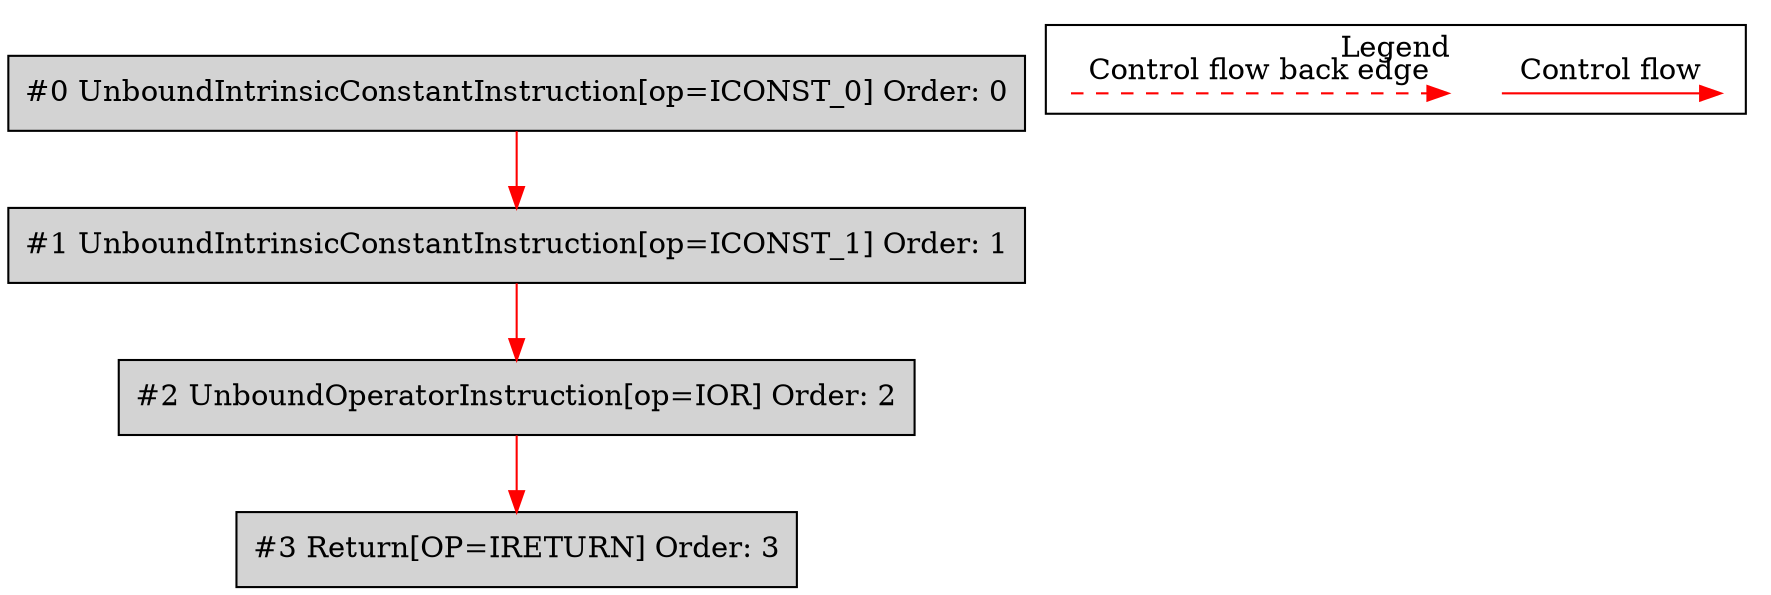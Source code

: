 digraph {
 ordering="in";
 node0[label="#0 UnboundIntrinsicConstantInstruction[op=ICONST_0] Order: 0", shape=box, fillcolor=lightgrey, style=filled];
 node1[label="#1 UnboundIntrinsicConstantInstruction[op=ICONST_1] Order: 1", shape=box, fillcolor=lightgrey, style=filled];
 node2[label="#2 UnboundOperatorInstruction[op=IOR] Order: 2", shape=box, fillcolor=lightgrey, style=filled];
 node3[label="#3 Return[OP=IRETURN] Order: 3", shape=box, fillcolor=lightgrey, style=filled];
 node0 -> node1[color=red];
 node1 -> node2[color=red];
 node2 -> node3[color=red];
 subgraph cluster_000 {
  label = "Legend";
  node [shape=point]
  {
   rank=same;
   c0 [style = invis];
   c1 [style = invis];
   c2 [style = invis];
   c3 [style = invis];
  }
  c0 -> c1 [label="Control flow", style=solid, color=red]
  c2 -> c3 [label="Control flow back edge", style=dashed, color=red]
 }

}

